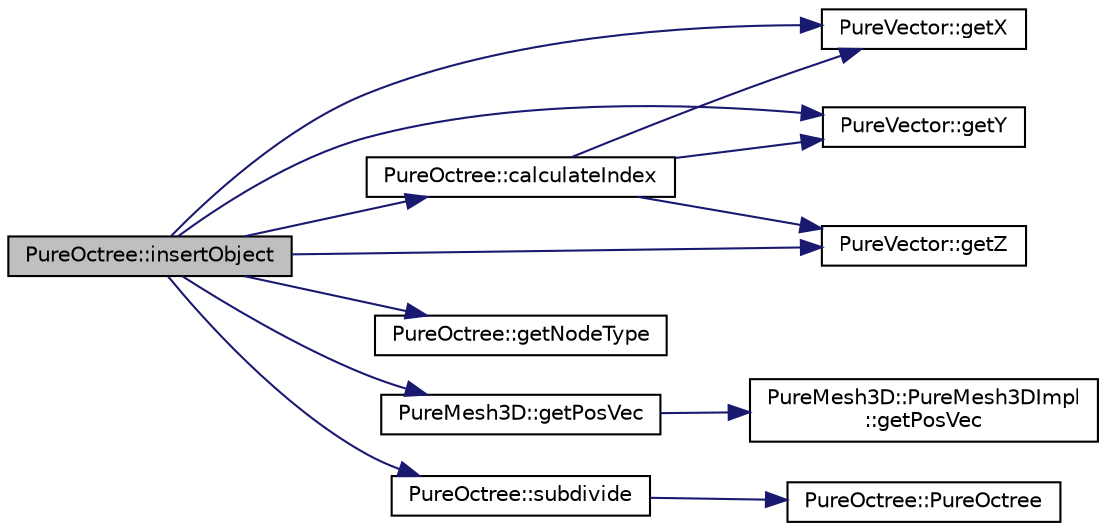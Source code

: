 digraph "PureOctree::insertObject"
{
 // LATEX_PDF_SIZE
  edge [fontname="Helvetica",fontsize="10",labelfontname="Helvetica",labelfontsize="10"];
  node [fontname="Helvetica",fontsize="10",shape=record];
  rankdir="LR";
  Node1 [label="PureOctree::insertObject",height=0.2,width=0.4,color="black", fillcolor="grey75", style="filled", fontcolor="black",tooltip="Inserts the given object in the octree."];
  Node1 -> Node2 [color="midnightblue",fontsize="10",style="solid",fontname="Helvetica"];
  Node2 [label="PureOctree::calculateIndex",height=0.2,width=0.4,color="black", fillcolor="white", style="filled",URL="$class_pure_octree.html#a3dcf3842d9c20a6dff31aa97b821d317",tooltip="Calculates child node index for the given position in the current node."];
  Node2 -> Node3 [color="midnightblue",fontsize="10",style="solid",fontname="Helvetica"];
  Node3 [label="PureVector::getX",height=0.2,width=0.4,color="black", fillcolor="white", style="filled",URL="$class_pure_vector.html#a1671b6f7232f6cacd5b25e2e0078caa8",tooltip="Gets the X-coordinate."];
  Node2 -> Node4 [color="midnightblue",fontsize="10",style="solid",fontname="Helvetica"];
  Node4 [label="PureVector::getY",height=0.2,width=0.4,color="black", fillcolor="white", style="filled",URL="$class_pure_vector.html#ad3f280e052c74e30635f16def6f3fdff",tooltip="Gets the Y-coordinate."];
  Node2 -> Node5 [color="midnightblue",fontsize="10",style="solid",fontname="Helvetica"];
  Node5 [label="PureVector::getZ",height=0.2,width=0.4,color="black", fillcolor="white", style="filled",URL="$class_pure_vector.html#a0c7e17a5a9297eeefe11ac08611f4339",tooltip="Gets the Z-coordinate."];
  Node1 -> Node6 [color="midnightblue",fontsize="10",style="solid",fontname="Helvetica"];
  Node6 [label="PureOctree::getNodeType",height=0.2,width=0.4,color="black", fillcolor="white", style="filled",URL="$class_pure_octree.html#a08fbbc54ca6ffefce0710cb03b054303",tooltip="Gets the type of the octree node which depends on if the node has any objects or children nodes."];
  Node1 -> Node7 [color="midnightblue",fontsize="10",style="solid",fontname="Helvetica"];
  Node7 [label="PureMesh3D::getPosVec",height=0.2,width=0.4,color="black", fillcolor="white", style="filled",URL="$class_pure_mesh3_d.html#a6a0d521719d2afacba9fe360df5ff670",tooltip="Gets the position."];
  Node7 -> Node8 [color="midnightblue",fontsize="10",style="solid",fontname="Helvetica"];
  Node8 [label="PureMesh3D::PureMesh3DImpl\l::getPosVec",height=0.2,width=0.4,color="black", fillcolor="white", style="filled",URL="$class_pure_mesh3_d_1_1_pure_mesh3_d_impl.html#a6179ac01bfe066184922eaeec0a59a5a",tooltip=" "];
  Node1 -> Node3 [color="midnightblue",fontsize="10",style="solid",fontname="Helvetica"];
  Node1 -> Node4 [color="midnightblue",fontsize="10",style="solid",fontname="Helvetica"];
  Node1 -> Node5 [color="midnightblue",fontsize="10",style="solid",fontname="Helvetica"];
  Node1 -> Node9 [color="midnightblue",fontsize="10",style="solid",fontname="Helvetica"];
  Node9 [label="PureOctree::subdivide",height=0.2,width=0.4,color="black", fillcolor="white", style="filled",URL="$class_pure_octree.html#ab51b1d706e6653eae47012194ef2006a",tooltip=" "];
  Node9 -> Node10 [color="midnightblue",fontsize="10",style="solid",fontname="Helvetica"];
  Node10 [label="PureOctree::PureOctree",height=0.2,width=0.4,color="black", fillcolor="white", style="filled",URL="$class_pure_octree.html#a20433115b8cf0ef0aea1362a1cbafdcd",tooltip=" "];
}
